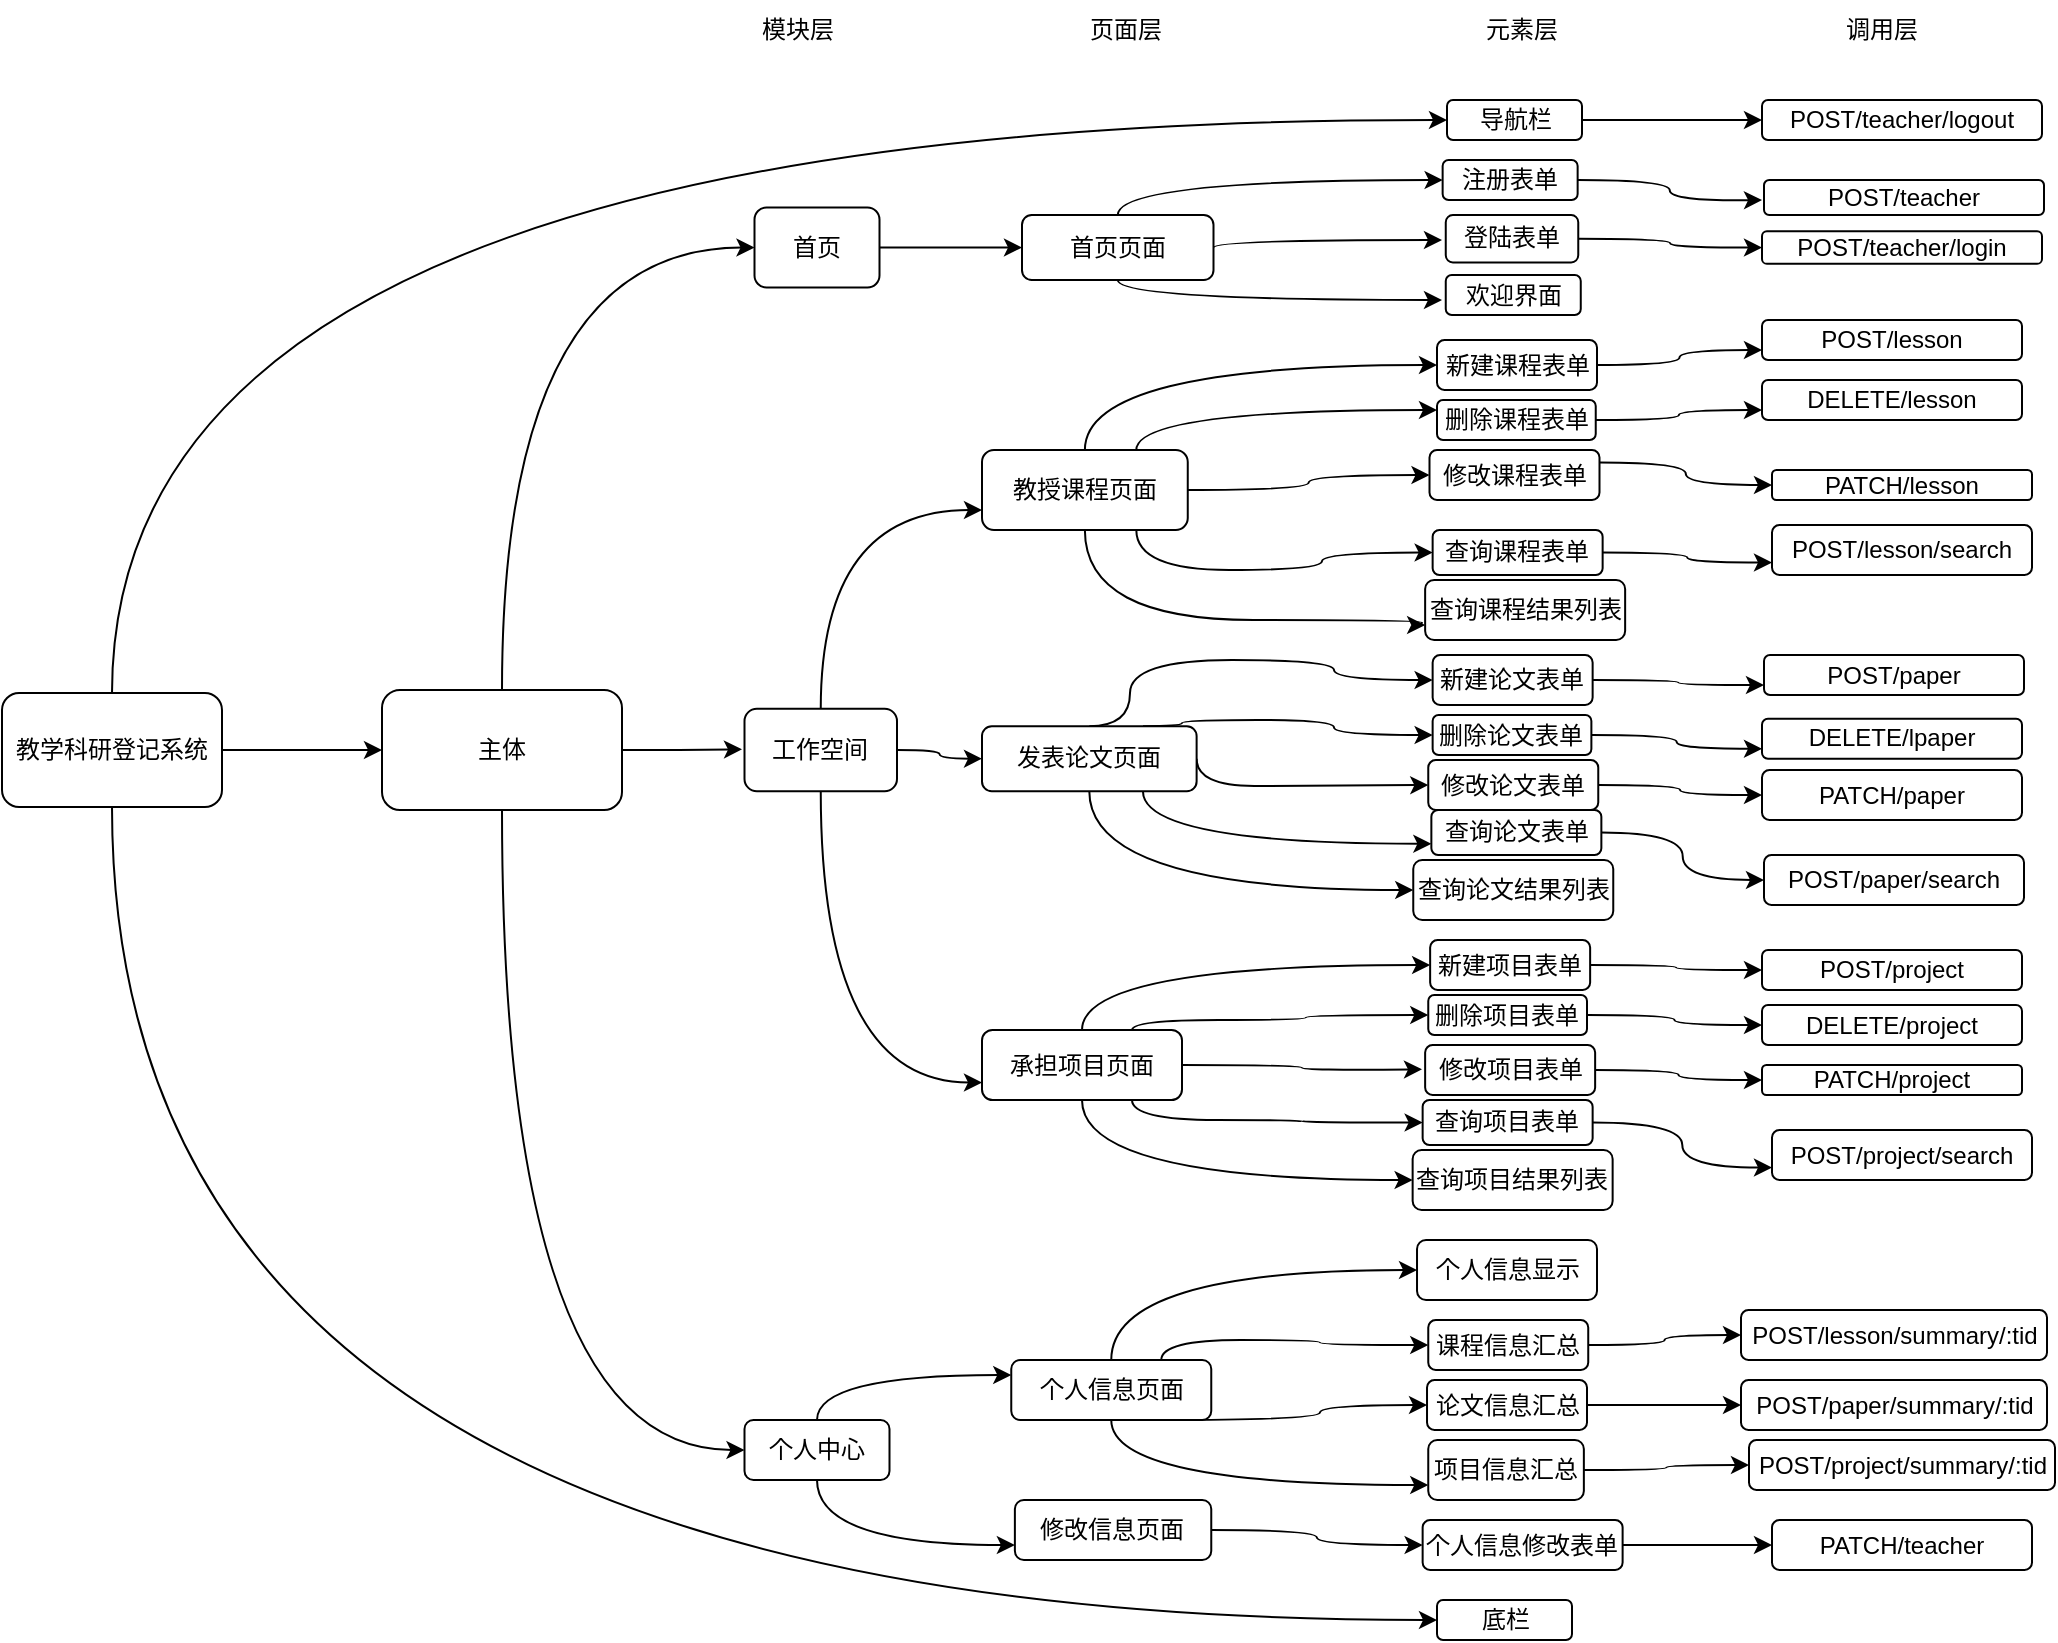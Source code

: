 <mxfile version="21.5.2" type="device">
  <diagram name="第 1 页" id="Fs6ySfdYRnOQusRv8BuP">
    <mxGraphModel dx="2316" dy="794" grid="1" gridSize="10" guides="1" tooltips="1" connect="1" arrows="1" fold="1" page="1" pageScale="1" pageWidth="827" pageHeight="1169" math="0" shadow="0">
      <root>
        <mxCell id="0" />
        <mxCell id="1" parent="0" />
        <mxCell id="plJcMNRpf6sVQVYFQnrF-108" style="edgeStyle=orthogonalEdgeStyle;orthogonalLoop=1;jettySize=auto;html=1;entryX=0;entryY=0.5;entryDx=0;entryDy=0;curved=1;" edge="1" parent="1" source="plJcMNRpf6sVQVYFQnrF-1" target="plJcMNRpf6sVQVYFQnrF-10">
          <mxGeometry relative="1" as="geometry">
            <Array as="points">
              <mxPoint x="70" y="144" />
            </Array>
          </mxGeometry>
        </mxCell>
        <mxCell id="plJcMNRpf6sVQVYFQnrF-110" style="edgeStyle=orthogonalEdgeStyle;orthogonalLoop=1;jettySize=auto;html=1;exitX=0.5;exitY=1;exitDx=0;exitDy=0;entryX=0;entryY=0.5;entryDx=0;entryDy=0;curved=1;" edge="1" parent="1" source="plJcMNRpf6sVQVYFQnrF-1" target="plJcMNRpf6sVQVYFQnrF-11">
          <mxGeometry relative="1" as="geometry" />
        </mxCell>
        <mxCell id="plJcMNRpf6sVQVYFQnrF-112" style="edgeStyle=orthogonalEdgeStyle;orthogonalLoop=1;jettySize=auto;html=1;exitX=1;exitY=0.5;exitDx=0;exitDy=0;curved=1;" edge="1" parent="1" source="plJcMNRpf6sVQVYFQnrF-1">
          <mxGeometry relative="1" as="geometry">
            <mxPoint x="190" y="394.667" as="targetPoint" />
          </mxGeometry>
        </mxCell>
        <mxCell id="plJcMNRpf6sVQVYFQnrF-1" value="主体" style="rounded=1;whiteSpace=wrap;html=1;" vertex="1" parent="1">
          <mxGeometry x="10" y="365" width="120" height="60" as="geometry" />
        </mxCell>
        <mxCell id="plJcMNRpf6sVQVYFQnrF-3" value="模块层" style="text;html=1;strokeColor=none;fillColor=none;align=center;verticalAlign=middle;whiteSpace=wrap;rounded=0;" vertex="1" parent="1">
          <mxGeometry x="187.5" y="20" width="60" height="30" as="geometry" />
        </mxCell>
        <mxCell id="plJcMNRpf6sVQVYFQnrF-5" value="页面层" style="text;html=1;strokeColor=none;fillColor=none;align=center;verticalAlign=middle;whiteSpace=wrap;rounded=0;" vertex="1" parent="1">
          <mxGeometry x="332.31" y="20" width="100" height="30" as="geometry" />
        </mxCell>
        <mxCell id="plJcMNRpf6sVQVYFQnrF-7" value="元素层" style="text;html=1;strokeColor=none;fillColor=none;align=center;verticalAlign=middle;whiteSpace=wrap;rounded=0;" vertex="1" parent="1">
          <mxGeometry x="550" y="20" width="60" height="30" as="geometry" />
        </mxCell>
        <mxCell id="plJcMNRpf6sVQVYFQnrF-9" value="调用层" style="text;html=1;strokeColor=none;fillColor=none;align=center;verticalAlign=middle;whiteSpace=wrap;rounded=0;" vertex="1" parent="1">
          <mxGeometry x="730" y="20" width="60" height="30" as="geometry" />
        </mxCell>
        <mxCell id="plJcMNRpf6sVQVYFQnrF-113" style="edgeStyle=orthogonalEdgeStyle;orthogonalLoop=1;jettySize=auto;html=1;exitX=1;exitY=0.5;exitDx=0;exitDy=0;entryX=0;entryY=0.5;entryDx=0;entryDy=0;curved=1;" edge="1" parent="1" source="plJcMNRpf6sVQVYFQnrF-10" target="plJcMNRpf6sVQVYFQnrF-13">
          <mxGeometry relative="1" as="geometry" />
        </mxCell>
        <mxCell id="plJcMNRpf6sVQVYFQnrF-10" value="首页" style="rounded=1;whiteSpace=wrap;html=1;" vertex="1" parent="1">
          <mxGeometry x="196.25" y="123.75" width="62.5" height="40" as="geometry" />
        </mxCell>
        <mxCell id="plJcMNRpf6sVQVYFQnrF-118" style="edgeStyle=orthogonalEdgeStyle;orthogonalLoop=1;jettySize=auto;html=1;exitX=0.5;exitY=1;exitDx=0;exitDy=0;entryX=0;entryY=0.75;entryDx=0;entryDy=0;curved=1;" edge="1" parent="1" source="plJcMNRpf6sVQVYFQnrF-11" target="plJcMNRpf6sVQVYFQnrF-19">
          <mxGeometry relative="1" as="geometry" />
        </mxCell>
        <mxCell id="plJcMNRpf6sVQVYFQnrF-119" style="edgeStyle=orthogonalEdgeStyle;orthogonalLoop=1;jettySize=auto;html=1;exitX=0.5;exitY=0;exitDx=0;exitDy=0;entryX=0;entryY=0.25;entryDx=0;entryDy=0;curved=1;" edge="1" parent="1" source="plJcMNRpf6sVQVYFQnrF-11" target="plJcMNRpf6sVQVYFQnrF-18">
          <mxGeometry relative="1" as="geometry">
            <mxPoint x="227.167" y="700" as="targetPoint" />
          </mxGeometry>
        </mxCell>
        <mxCell id="plJcMNRpf6sVQVYFQnrF-11" value="个人中心" style="rounded=1;whiteSpace=wrap;html=1;" vertex="1" parent="1">
          <mxGeometry x="191.25" y="730" width="72.5" height="30" as="geometry" />
        </mxCell>
        <mxCell id="plJcMNRpf6sVQVYFQnrF-114" style="edgeStyle=orthogonalEdgeStyle;orthogonalLoop=1;jettySize=auto;html=1;exitX=0.5;exitY=0;exitDx=0;exitDy=0;entryX=0;entryY=0.75;entryDx=0;entryDy=0;curved=1;" edge="1" parent="1" source="plJcMNRpf6sVQVYFQnrF-12" target="plJcMNRpf6sVQVYFQnrF-14">
          <mxGeometry relative="1" as="geometry" />
        </mxCell>
        <mxCell id="plJcMNRpf6sVQVYFQnrF-115" style="edgeStyle=orthogonalEdgeStyle;orthogonalLoop=1;jettySize=auto;html=1;exitX=1;exitY=0.5;exitDx=0;exitDy=0;curved=1;" edge="1" parent="1" source="plJcMNRpf6sVQVYFQnrF-12" target="plJcMNRpf6sVQVYFQnrF-15">
          <mxGeometry relative="1" as="geometry" />
        </mxCell>
        <mxCell id="plJcMNRpf6sVQVYFQnrF-116" style="edgeStyle=orthogonalEdgeStyle;orthogonalLoop=1;jettySize=auto;html=1;exitX=0.5;exitY=1;exitDx=0;exitDy=0;entryX=0;entryY=0.75;entryDx=0;entryDy=0;curved=1;" edge="1" parent="1" source="plJcMNRpf6sVQVYFQnrF-12" target="plJcMNRpf6sVQVYFQnrF-16">
          <mxGeometry relative="1" as="geometry" />
        </mxCell>
        <mxCell id="plJcMNRpf6sVQVYFQnrF-12" value="工作空间" style="rounded=1;whiteSpace=wrap;html=1;" vertex="1" parent="1">
          <mxGeometry x="191.25" y="374.38" width="76.25" height="41.25" as="geometry" />
        </mxCell>
        <mxCell id="plJcMNRpf6sVQVYFQnrF-125" style="edgeStyle=orthogonalEdgeStyle;orthogonalLoop=1;jettySize=auto;html=1;exitX=0.5;exitY=0;exitDx=0;exitDy=0;entryX=0;entryY=0.5;entryDx=0;entryDy=0;curved=1;" edge="1" parent="1" source="plJcMNRpf6sVQVYFQnrF-13" target="plJcMNRpf6sVQVYFQnrF-24">
          <mxGeometry relative="1" as="geometry">
            <Array as="points">
              <mxPoint x="378" y="110" />
            </Array>
          </mxGeometry>
        </mxCell>
        <mxCell id="plJcMNRpf6sVQVYFQnrF-126" style="edgeStyle=orthogonalEdgeStyle;orthogonalLoop=1;jettySize=auto;html=1;exitX=1;exitY=0.5;exitDx=0;exitDy=0;curved=1;" edge="1" parent="1" source="plJcMNRpf6sVQVYFQnrF-13">
          <mxGeometry relative="1" as="geometry">
            <mxPoint x="540" y="140" as="targetPoint" />
            <Array as="points">
              <mxPoint x="426" y="140" />
            </Array>
          </mxGeometry>
        </mxCell>
        <mxCell id="plJcMNRpf6sVQVYFQnrF-127" style="edgeStyle=orthogonalEdgeStyle;orthogonalLoop=1;jettySize=auto;html=1;exitX=0.5;exitY=1;exitDx=0;exitDy=0;curved=1;" edge="1" parent="1" source="plJcMNRpf6sVQVYFQnrF-13">
          <mxGeometry relative="1" as="geometry">
            <mxPoint x="540" y="170" as="targetPoint" />
            <Array as="points">
              <mxPoint x="378" y="170" />
            </Array>
          </mxGeometry>
        </mxCell>
        <mxCell id="plJcMNRpf6sVQVYFQnrF-13" value="&lt;div&gt;首页页面&lt;/div&gt;" style="rounded=1;whiteSpace=wrap;html=1;" vertex="1" parent="1">
          <mxGeometry x="330.0" y="127.5" width="95.75" height="32.5" as="geometry" />
        </mxCell>
        <mxCell id="plJcMNRpf6sVQVYFQnrF-128" style="edgeStyle=orthogonalEdgeStyle;orthogonalLoop=1;jettySize=auto;html=1;exitX=0.5;exitY=0;exitDx=0;exitDy=0;entryX=0;entryY=0.5;entryDx=0;entryDy=0;curved=1;" edge="1" parent="1" source="plJcMNRpf6sVQVYFQnrF-14" target="plJcMNRpf6sVQVYFQnrF-22">
          <mxGeometry relative="1" as="geometry" />
        </mxCell>
        <mxCell id="plJcMNRpf6sVQVYFQnrF-129" style="edgeStyle=orthogonalEdgeStyle;orthogonalLoop=1;jettySize=auto;html=1;exitX=0.75;exitY=0;exitDx=0;exitDy=0;entryX=0;entryY=0.25;entryDx=0;entryDy=0;curved=1;" edge="1" parent="1" source="plJcMNRpf6sVQVYFQnrF-14" target="plJcMNRpf6sVQVYFQnrF-21">
          <mxGeometry relative="1" as="geometry" />
        </mxCell>
        <mxCell id="plJcMNRpf6sVQVYFQnrF-130" style="edgeStyle=orthogonalEdgeStyle;orthogonalLoop=1;jettySize=auto;html=1;exitX=1;exitY=0.5;exitDx=0;exitDy=0;entryX=0;entryY=0.5;entryDx=0;entryDy=0;curved=1;" edge="1" parent="1" source="plJcMNRpf6sVQVYFQnrF-14" target="plJcMNRpf6sVQVYFQnrF-27">
          <mxGeometry relative="1" as="geometry" />
        </mxCell>
        <mxCell id="plJcMNRpf6sVQVYFQnrF-131" style="edgeStyle=orthogonalEdgeStyle;orthogonalLoop=1;jettySize=auto;html=1;exitX=0.5;exitY=1;exitDx=0;exitDy=0;entryX=0;entryY=0.75;entryDx=0;entryDy=0;curved=1;" edge="1" parent="1" source="plJcMNRpf6sVQVYFQnrF-14" target="plJcMNRpf6sVQVYFQnrF-29">
          <mxGeometry relative="1" as="geometry">
            <Array as="points">
              <mxPoint x="361" y="330" />
              <mxPoint x="530" y="330" />
            </Array>
          </mxGeometry>
        </mxCell>
        <mxCell id="plJcMNRpf6sVQVYFQnrF-132" style="edgeStyle=orthogonalEdgeStyle;orthogonalLoop=1;jettySize=auto;html=1;exitX=0.75;exitY=1;exitDx=0;exitDy=0;entryX=0;entryY=0.5;entryDx=0;entryDy=0;curved=1;" edge="1" parent="1" source="plJcMNRpf6sVQVYFQnrF-14" target="plJcMNRpf6sVQVYFQnrF-28">
          <mxGeometry relative="1" as="geometry">
            <Array as="points">
              <mxPoint x="387" y="305" />
              <mxPoint x="480" y="305" />
              <mxPoint x="480" y="296" />
            </Array>
          </mxGeometry>
        </mxCell>
        <mxCell id="plJcMNRpf6sVQVYFQnrF-14" value="教授课程页面" style="rounded=1;whiteSpace=wrap;html=1;" vertex="1" parent="1">
          <mxGeometry x="310" y="245" width="102.88" height="40" as="geometry" />
        </mxCell>
        <mxCell id="plJcMNRpf6sVQVYFQnrF-133" style="edgeStyle=orthogonalEdgeStyle;orthogonalLoop=1;jettySize=auto;html=1;exitX=0.5;exitY=0;exitDx=0;exitDy=0;entryX=0;entryY=0.5;entryDx=0;entryDy=0;curved=1;" edge="1" parent="1" source="plJcMNRpf6sVQVYFQnrF-15" target="plJcMNRpf6sVQVYFQnrF-68">
          <mxGeometry relative="1" as="geometry">
            <Array as="points">
              <mxPoint x="384" y="383" />
              <mxPoint x="384" y="350" />
              <mxPoint x="486" y="350" />
              <mxPoint x="486" y="360" />
            </Array>
          </mxGeometry>
        </mxCell>
        <mxCell id="plJcMNRpf6sVQVYFQnrF-134" style="edgeStyle=orthogonalEdgeStyle;orthogonalLoop=1;jettySize=auto;html=1;exitX=0.5;exitY=1;exitDx=0;exitDy=0;entryX=0;entryY=0.5;entryDx=0;entryDy=0;curved=1;" edge="1" parent="1" source="plJcMNRpf6sVQVYFQnrF-15" target="plJcMNRpf6sVQVYFQnrF-78">
          <mxGeometry relative="1" as="geometry" />
        </mxCell>
        <mxCell id="plJcMNRpf6sVQVYFQnrF-135" style="edgeStyle=orthogonalEdgeStyle;orthogonalLoop=1;jettySize=auto;html=1;exitX=0.75;exitY=1;exitDx=0;exitDy=0;entryX=0;entryY=0.75;entryDx=0;entryDy=0;curved=1;" edge="1" parent="1" source="plJcMNRpf6sVQVYFQnrF-15" target="plJcMNRpf6sVQVYFQnrF-74">
          <mxGeometry relative="1" as="geometry" />
        </mxCell>
        <mxCell id="plJcMNRpf6sVQVYFQnrF-136" style="edgeStyle=orthogonalEdgeStyle;orthogonalLoop=1;jettySize=auto;html=1;exitX=1;exitY=0.5;exitDx=0;exitDy=0;entryX=0;entryY=0.5;entryDx=0;entryDy=0;curved=1;" edge="1" parent="1" source="plJcMNRpf6sVQVYFQnrF-15" target="plJcMNRpf6sVQVYFQnrF-71">
          <mxGeometry relative="1" as="geometry">
            <Array as="points">
              <mxPoint x="417" y="413" />
              <mxPoint x="475" y="413" />
            </Array>
          </mxGeometry>
        </mxCell>
        <mxCell id="plJcMNRpf6sVQVYFQnrF-137" style="edgeStyle=orthogonalEdgeStyle;orthogonalLoop=1;jettySize=auto;html=1;exitX=0.75;exitY=0;exitDx=0;exitDy=0;entryX=0;entryY=0.5;entryDx=0;entryDy=0;curved=1;" edge="1" parent="1" source="plJcMNRpf6sVQVYFQnrF-15" target="plJcMNRpf6sVQVYFQnrF-69">
          <mxGeometry relative="1" as="geometry">
            <Array as="points">
              <mxPoint x="410" y="383" />
              <mxPoint x="410" y="380" />
              <mxPoint x="486" y="380" />
              <mxPoint x="486" y="388" />
            </Array>
          </mxGeometry>
        </mxCell>
        <mxCell id="plJcMNRpf6sVQVYFQnrF-15" value="发表论文页面" style="rounded=1;whiteSpace=wrap;html=1;" vertex="1" parent="1">
          <mxGeometry x="310" y="383.13" width="107.31" height="32.5" as="geometry" />
        </mxCell>
        <mxCell id="plJcMNRpf6sVQVYFQnrF-138" style="edgeStyle=orthogonalEdgeStyle;orthogonalLoop=1;jettySize=auto;html=1;exitX=0.5;exitY=0;exitDx=0;exitDy=0;entryX=0;entryY=0.5;entryDx=0;entryDy=0;curved=1;" edge="1" parent="1" source="plJcMNRpf6sVQVYFQnrF-16" target="plJcMNRpf6sVQVYFQnrF-67">
          <mxGeometry relative="1" as="geometry" />
        </mxCell>
        <mxCell id="plJcMNRpf6sVQVYFQnrF-139" style="edgeStyle=orthogonalEdgeStyle;orthogonalLoop=1;jettySize=auto;html=1;exitX=0.75;exitY=0;exitDx=0;exitDy=0;entryX=0;entryY=0.5;entryDx=0;entryDy=0;curved=1;" edge="1" parent="1" source="plJcMNRpf6sVQVYFQnrF-16" target="plJcMNRpf6sVQVYFQnrF-70">
          <mxGeometry relative="1" as="geometry">
            <Array as="points">
              <mxPoint x="385" y="530" />
              <mxPoint x="472" y="530" />
              <mxPoint x="472" y="528" />
            </Array>
          </mxGeometry>
        </mxCell>
        <mxCell id="plJcMNRpf6sVQVYFQnrF-140" style="edgeStyle=orthogonalEdgeStyle;orthogonalLoop=1;jettySize=auto;html=1;exitX=1;exitY=0.5;exitDx=0;exitDy=0;curved=1;" edge="1" parent="1" source="plJcMNRpf6sVQVYFQnrF-16">
          <mxGeometry relative="1" as="geometry">
            <mxPoint x="530" y="554.667" as="targetPoint" />
          </mxGeometry>
        </mxCell>
        <mxCell id="plJcMNRpf6sVQVYFQnrF-141" style="edgeStyle=orthogonalEdgeStyle;orthogonalLoop=1;jettySize=auto;html=1;exitX=0.75;exitY=1;exitDx=0;exitDy=0;entryX=0;entryY=0.5;entryDx=0;entryDy=0;curved=1;" edge="1" parent="1" source="plJcMNRpf6sVQVYFQnrF-16" target="plJcMNRpf6sVQVYFQnrF-73">
          <mxGeometry relative="1" as="geometry">
            <Array as="points">
              <mxPoint x="385" y="580" />
              <mxPoint x="470" y="580" />
              <mxPoint x="470" y="581" />
            </Array>
          </mxGeometry>
        </mxCell>
        <mxCell id="plJcMNRpf6sVQVYFQnrF-142" style="edgeStyle=orthogonalEdgeStyle;orthogonalLoop=1;jettySize=auto;html=1;exitX=0.5;exitY=1;exitDx=0;exitDy=0;entryX=0;entryY=0.5;entryDx=0;entryDy=0;curved=1;" edge="1" parent="1" source="plJcMNRpf6sVQVYFQnrF-16" target="plJcMNRpf6sVQVYFQnrF-77">
          <mxGeometry relative="1" as="geometry" />
        </mxCell>
        <mxCell id="plJcMNRpf6sVQVYFQnrF-16" value="承担项目页面" style="rounded=1;whiteSpace=wrap;html=1;" vertex="1" parent="1">
          <mxGeometry x="310" y="535" width="100" height="35" as="geometry" />
        </mxCell>
        <mxCell id="plJcMNRpf6sVQVYFQnrF-143" style="edgeStyle=orthogonalEdgeStyle;orthogonalLoop=1;jettySize=auto;html=1;exitX=0.5;exitY=0;exitDx=0;exitDy=0;entryX=0;entryY=0.5;entryDx=0;entryDy=0;curved=1;" edge="1" parent="1" source="plJcMNRpf6sVQVYFQnrF-18" target="plJcMNRpf6sVQVYFQnrF-85">
          <mxGeometry relative="1" as="geometry" />
        </mxCell>
        <mxCell id="plJcMNRpf6sVQVYFQnrF-144" style="edgeStyle=orthogonalEdgeStyle;orthogonalLoop=1;jettySize=auto;html=1;exitX=0.75;exitY=0;exitDx=0;exitDy=0;entryX=0;entryY=0.5;entryDx=0;entryDy=0;curved=1;" edge="1" parent="1" source="plJcMNRpf6sVQVYFQnrF-18" target="plJcMNRpf6sVQVYFQnrF-84">
          <mxGeometry relative="1" as="geometry">
            <Array as="points">
              <mxPoint x="400" y="690" />
              <mxPoint x="479" y="690" />
              <mxPoint x="479" y="693" />
            </Array>
          </mxGeometry>
        </mxCell>
        <mxCell id="plJcMNRpf6sVQVYFQnrF-145" style="edgeStyle=orthogonalEdgeStyle;orthogonalLoop=1;jettySize=auto;html=1;exitX=0.75;exitY=1;exitDx=0;exitDy=0;entryX=0;entryY=0.5;entryDx=0;entryDy=0;curved=1;" edge="1" parent="1" source="plJcMNRpf6sVQVYFQnrF-18" target="plJcMNRpf6sVQVYFQnrF-91">
          <mxGeometry relative="1" as="geometry">
            <Array as="points">
              <mxPoint x="479" y="730" />
              <mxPoint x="479" y="723" />
            </Array>
          </mxGeometry>
        </mxCell>
        <mxCell id="plJcMNRpf6sVQVYFQnrF-146" style="edgeStyle=orthogonalEdgeStyle;orthogonalLoop=1;jettySize=auto;html=1;exitX=0.5;exitY=1;exitDx=0;exitDy=0;entryX=0;entryY=0.75;entryDx=0;entryDy=0;curved=1;" edge="1" parent="1" source="plJcMNRpf6sVQVYFQnrF-18" target="plJcMNRpf6sVQVYFQnrF-92">
          <mxGeometry relative="1" as="geometry" />
        </mxCell>
        <mxCell id="plJcMNRpf6sVQVYFQnrF-18" value="个人信息页面" style="rounded=1;whiteSpace=wrap;html=1;" vertex="1" parent="1">
          <mxGeometry x="324.63" y="700" width="100" height="30" as="geometry" />
        </mxCell>
        <mxCell id="plJcMNRpf6sVQVYFQnrF-147" style="edgeStyle=orthogonalEdgeStyle;orthogonalLoop=1;jettySize=auto;html=1;exitX=1;exitY=0.5;exitDx=0;exitDy=0;entryX=0;entryY=0.5;entryDx=0;entryDy=0;curved=1;" edge="1" parent="1" source="plJcMNRpf6sVQVYFQnrF-19" target="plJcMNRpf6sVQVYFQnrF-26">
          <mxGeometry relative="1" as="geometry" />
        </mxCell>
        <mxCell id="plJcMNRpf6sVQVYFQnrF-19" value="修改信息页面" style="rounded=1;whiteSpace=wrap;html=1;" vertex="1" parent="1">
          <mxGeometry x="326.44" y="770" width="98.19" height="30" as="geometry" />
        </mxCell>
        <mxCell id="plJcMNRpf6sVQVYFQnrF-148" style="edgeStyle=orthogonalEdgeStyle;orthogonalLoop=1;jettySize=auto;html=1;exitX=1;exitY=0.5;exitDx=0;exitDy=0;entryX=0;entryY=0.5;entryDx=0;entryDy=0;curved=1;" edge="1" parent="1" source="plJcMNRpf6sVQVYFQnrF-20" target="plJcMNRpf6sVQVYFQnrF-43">
          <mxGeometry relative="1" as="geometry" />
        </mxCell>
        <mxCell id="plJcMNRpf6sVQVYFQnrF-20" value="导航栏" style="rounded=1;whiteSpace=wrap;html=1;" vertex="1" parent="1">
          <mxGeometry x="542.5" y="70" width="67.5" height="20" as="geometry" />
        </mxCell>
        <mxCell id="plJcMNRpf6sVQVYFQnrF-152" style="edgeStyle=orthogonalEdgeStyle;orthogonalLoop=1;jettySize=auto;html=1;exitX=1;exitY=0.5;exitDx=0;exitDy=0;entryX=0;entryY=0.75;entryDx=0;entryDy=0;curved=1;" edge="1" parent="1" source="plJcMNRpf6sVQVYFQnrF-21" target="plJcMNRpf6sVQVYFQnrF-47">
          <mxGeometry relative="1" as="geometry" />
        </mxCell>
        <mxCell id="plJcMNRpf6sVQVYFQnrF-21" value="删除课程表单" style="rounded=1;whiteSpace=wrap;html=1;" vertex="1" parent="1">
          <mxGeometry x="537.5" y="220" width="79.37" height="20" as="geometry" />
        </mxCell>
        <mxCell id="plJcMNRpf6sVQVYFQnrF-151" style="edgeStyle=orthogonalEdgeStyle;orthogonalLoop=1;jettySize=auto;html=1;exitX=1;exitY=0.5;exitDx=0;exitDy=0;entryX=0;entryY=0.75;entryDx=0;entryDy=0;curved=1;" edge="1" parent="1" source="plJcMNRpf6sVQVYFQnrF-22" target="plJcMNRpf6sVQVYFQnrF-38">
          <mxGeometry relative="1" as="geometry" />
        </mxCell>
        <mxCell id="plJcMNRpf6sVQVYFQnrF-22" value="新建课程表单" style="rounded=1;whiteSpace=wrap;html=1;" vertex="1" parent="1">
          <mxGeometry x="537.5" y="190" width="80" height="25" as="geometry" />
        </mxCell>
        <mxCell id="plJcMNRpf6sVQVYFQnrF-23" value="欢迎界面" style="rounded=1;whiteSpace=wrap;html=1;" vertex="1" parent="1">
          <mxGeometry x="541.88" y="157.5" width="67.5" height="20" as="geometry" />
        </mxCell>
        <mxCell id="plJcMNRpf6sVQVYFQnrF-149" style="edgeStyle=orthogonalEdgeStyle;orthogonalLoop=1;jettySize=auto;html=1;exitX=1;exitY=0.5;exitDx=0;exitDy=0;curved=1;" edge="1" parent="1" source="plJcMNRpf6sVQVYFQnrF-24">
          <mxGeometry relative="1" as="geometry">
            <mxPoint x="700" y="120" as="targetPoint" />
          </mxGeometry>
        </mxCell>
        <mxCell id="plJcMNRpf6sVQVYFQnrF-24" value="注册表单" style="rounded=1;whiteSpace=wrap;html=1;" vertex="1" parent="1">
          <mxGeometry x="540.32" y="100" width="67.5" height="20" as="geometry" />
        </mxCell>
        <mxCell id="plJcMNRpf6sVQVYFQnrF-150" style="edgeStyle=orthogonalEdgeStyle;orthogonalLoop=1;jettySize=auto;html=1;exitX=1;exitY=0.5;exitDx=0;exitDy=0;entryX=0;entryY=0.5;entryDx=0;entryDy=0;curved=1;" edge="1" parent="1" source="plJcMNRpf6sVQVYFQnrF-25" target="plJcMNRpf6sVQVYFQnrF-37">
          <mxGeometry relative="1" as="geometry" />
        </mxCell>
        <mxCell id="plJcMNRpf6sVQVYFQnrF-25" value="登陆表单" style="rounded=1;whiteSpace=wrap;html=1;" vertex="1" parent="1">
          <mxGeometry x="541.88" y="127.5" width="66.25" height="23.75" as="geometry" />
        </mxCell>
        <mxCell id="plJcMNRpf6sVQVYFQnrF-168" style="edgeStyle=orthogonalEdgeStyle;orthogonalLoop=1;jettySize=auto;html=1;exitX=1;exitY=0.5;exitDx=0;exitDy=0;entryX=0;entryY=0.5;entryDx=0;entryDy=0;curved=1;" edge="1" parent="1" source="plJcMNRpf6sVQVYFQnrF-26" target="plJcMNRpf6sVQVYFQnrF-105">
          <mxGeometry relative="1" as="geometry" />
        </mxCell>
        <mxCell id="plJcMNRpf6sVQVYFQnrF-26" value="个人信息修改表单" style="rounded=1;whiteSpace=wrap;html=1;" vertex="1" parent="1">
          <mxGeometry x="530.32" y="780" width="99.99" height="25" as="geometry" />
        </mxCell>
        <mxCell id="plJcMNRpf6sVQVYFQnrF-153" style="edgeStyle=orthogonalEdgeStyle;orthogonalLoop=1;jettySize=auto;html=1;exitX=1;exitY=0.25;exitDx=0;exitDy=0;entryX=0;entryY=0.5;entryDx=0;entryDy=0;curved=1;" edge="1" parent="1" source="plJcMNRpf6sVQVYFQnrF-27" target="plJcMNRpf6sVQVYFQnrF-48">
          <mxGeometry relative="1" as="geometry" />
        </mxCell>
        <mxCell id="plJcMNRpf6sVQVYFQnrF-27" value="修改课程表单" style="rounded=1;whiteSpace=wrap;html=1;" vertex="1" parent="1">
          <mxGeometry x="533.75" y="245" width="85" height="25" as="geometry" />
        </mxCell>
        <mxCell id="plJcMNRpf6sVQVYFQnrF-154" style="edgeStyle=orthogonalEdgeStyle;orthogonalLoop=1;jettySize=auto;html=1;exitX=1;exitY=0.5;exitDx=0;exitDy=0;entryX=0;entryY=0.75;entryDx=0;entryDy=0;curved=1;" edge="1" parent="1" source="plJcMNRpf6sVQVYFQnrF-28" target="plJcMNRpf6sVQVYFQnrF-49">
          <mxGeometry relative="1" as="geometry" />
        </mxCell>
        <mxCell id="plJcMNRpf6sVQVYFQnrF-28" value="查询课程表单" style="rounded=1;whiteSpace=wrap;html=1;" vertex="1" parent="1">
          <mxGeometry x="535.32" y="285" width="85" height="22.5" as="geometry" />
        </mxCell>
        <mxCell id="plJcMNRpf6sVQVYFQnrF-29" value="查询课程结果列表" style="rounded=1;whiteSpace=wrap;html=1;" vertex="1" parent="1">
          <mxGeometry x="531.57" y="310" width="100" height="30" as="geometry" />
        </mxCell>
        <mxCell id="plJcMNRpf6sVQVYFQnrF-35" value="POST/teacher" style="rounded=1;whiteSpace=wrap;html=1;" vertex="1" parent="1">
          <mxGeometry x="701" y="110" width="140" height="17.5" as="geometry" />
        </mxCell>
        <mxCell id="plJcMNRpf6sVQVYFQnrF-37" value="POST/teacher/login" style="rounded=1;whiteSpace=wrap;html=1;" vertex="1" parent="1">
          <mxGeometry x="700" y="135.63" width="140" height="16.25" as="geometry" />
        </mxCell>
        <mxCell id="plJcMNRpf6sVQVYFQnrF-38" value="POST/lesson" style="rounded=1;whiteSpace=wrap;html=1;" vertex="1" parent="1">
          <mxGeometry x="700" y="180" width="130" height="20" as="geometry" />
        </mxCell>
        <mxCell id="plJcMNRpf6sVQVYFQnrF-43" value="POST/teacher/logout" style="rounded=1;whiteSpace=wrap;html=1;" vertex="1" parent="1">
          <mxGeometry x="700" y="70" width="140" height="20" as="geometry" />
        </mxCell>
        <mxCell id="plJcMNRpf6sVQVYFQnrF-47" value="DELETE/lesson" style="rounded=1;whiteSpace=wrap;html=1;" vertex="1" parent="1">
          <mxGeometry x="700" y="210" width="130" height="20" as="geometry" />
        </mxCell>
        <mxCell id="plJcMNRpf6sVQVYFQnrF-48" value="PATCH/lesson" style="rounded=1;whiteSpace=wrap;html=1;" vertex="1" parent="1">
          <mxGeometry x="705" y="255" width="130" height="15" as="geometry" />
        </mxCell>
        <mxCell id="plJcMNRpf6sVQVYFQnrF-49" value="POST/lesson/search" style="rounded=1;whiteSpace=wrap;html=1;" vertex="1" parent="1">
          <mxGeometry x="705" y="282.5" width="130" height="25" as="geometry" />
        </mxCell>
        <mxCell id="plJcMNRpf6sVQVYFQnrF-161" style="edgeStyle=orthogonalEdgeStyle;orthogonalLoop=1;jettySize=auto;html=1;exitX=1;exitY=0.5;exitDx=0;exitDy=0;entryX=0;entryY=0.5;entryDx=0;entryDy=0;curved=1;" edge="1" parent="1" source="plJcMNRpf6sVQVYFQnrF-67" target="plJcMNRpf6sVQVYFQnrF-94">
          <mxGeometry relative="1" as="geometry" />
        </mxCell>
        <mxCell id="plJcMNRpf6sVQVYFQnrF-67" value="新建项目表单" style="rounded=1;whiteSpace=wrap;html=1;" vertex="1" parent="1">
          <mxGeometry x="534.07" y="490" width="80" height="25" as="geometry" />
        </mxCell>
        <mxCell id="plJcMNRpf6sVQVYFQnrF-156" style="edgeStyle=orthogonalEdgeStyle;orthogonalLoop=1;jettySize=auto;html=1;exitX=1;exitY=0.5;exitDx=0;exitDy=0;entryX=0;entryY=0.75;entryDx=0;entryDy=0;curved=1;" edge="1" parent="1" source="plJcMNRpf6sVQVYFQnrF-68" target="plJcMNRpf6sVQVYFQnrF-95">
          <mxGeometry relative="1" as="geometry" />
        </mxCell>
        <mxCell id="plJcMNRpf6sVQVYFQnrF-68" value="新建论文表单" style="rounded=1;whiteSpace=wrap;html=1;" vertex="1" parent="1">
          <mxGeometry x="535.32" y="347.5" width="80" height="25" as="geometry" />
        </mxCell>
        <mxCell id="plJcMNRpf6sVQVYFQnrF-157" style="edgeStyle=orthogonalEdgeStyle;orthogonalLoop=1;jettySize=auto;html=1;exitX=1;exitY=0.5;exitDx=0;exitDy=0;entryX=0;entryY=0.75;entryDx=0;entryDy=0;curved=1;" edge="1" parent="1" source="plJcMNRpf6sVQVYFQnrF-69" target="plJcMNRpf6sVQVYFQnrF-96">
          <mxGeometry relative="1" as="geometry" />
        </mxCell>
        <mxCell id="plJcMNRpf6sVQVYFQnrF-69" value="删除论文表单" style="rounded=1;whiteSpace=wrap;html=1;" vertex="1" parent="1">
          <mxGeometry x="535.32" y="377.5" width="79.37" height="20" as="geometry" />
        </mxCell>
        <mxCell id="plJcMNRpf6sVQVYFQnrF-162" style="edgeStyle=orthogonalEdgeStyle;orthogonalLoop=1;jettySize=auto;html=1;exitX=1;exitY=0.5;exitDx=0;exitDy=0;entryX=0;entryY=0.5;entryDx=0;entryDy=0;curved=1;" edge="1" parent="1" source="plJcMNRpf6sVQVYFQnrF-70" target="plJcMNRpf6sVQVYFQnrF-97">
          <mxGeometry relative="1" as="geometry" />
        </mxCell>
        <mxCell id="plJcMNRpf6sVQVYFQnrF-70" value="删除项目表单" style="rounded=1;whiteSpace=wrap;html=1;" vertex="1" parent="1">
          <mxGeometry x="533.13" y="517.5" width="79.37" height="20" as="geometry" />
        </mxCell>
        <mxCell id="plJcMNRpf6sVQVYFQnrF-158" style="edgeStyle=orthogonalEdgeStyle;orthogonalLoop=1;jettySize=auto;html=1;exitX=1;exitY=0.5;exitDx=0;exitDy=0;entryX=0;entryY=0.5;entryDx=0;entryDy=0;curved=1;" edge="1" parent="1" source="plJcMNRpf6sVQVYFQnrF-71" target="plJcMNRpf6sVQVYFQnrF-99">
          <mxGeometry relative="1" as="geometry" />
        </mxCell>
        <mxCell id="plJcMNRpf6sVQVYFQnrF-71" value="修改论文表单" style="rounded=1;whiteSpace=wrap;html=1;" vertex="1" parent="1">
          <mxGeometry x="533.13" y="400" width="85" height="25" as="geometry" />
        </mxCell>
        <mxCell id="plJcMNRpf6sVQVYFQnrF-163" style="edgeStyle=orthogonalEdgeStyle;orthogonalLoop=1;jettySize=auto;html=1;exitX=1;exitY=0.5;exitDx=0;exitDy=0;entryX=0;entryY=0.5;entryDx=0;entryDy=0;curved=1;" edge="1" parent="1" source="plJcMNRpf6sVQVYFQnrF-72" target="plJcMNRpf6sVQVYFQnrF-98">
          <mxGeometry relative="1" as="geometry" />
        </mxCell>
        <mxCell id="plJcMNRpf6sVQVYFQnrF-72" value="修改项目表单" style="rounded=1;whiteSpace=wrap;html=1;" vertex="1" parent="1">
          <mxGeometry x="531.57" y="542.5" width="85" height="25" as="geometry" />
        </mxCell>
        <mxCell id="plJcMNRpf6sVQVYFQnrF-164" style="edgeStyle=orthogonalEdgeStyle;orthogonalLoop=1;jettySize=auto;html=1;exitX=1;exitY=0.5;exitDx=0;exitDy=0;entryX=0;entryY=0.75;entryDx=0;entryDy=0;curved=1;" edge="1" parent="1" source="plJcMNRpf6sVQVYFQnrF-73" target="plJcMNRpf6sVQVYFQnrF-100">
          <mxGeometry relative="1" as="geometry" />
        </mxCell>
        <mxCell id="plJcMNRpf6sVQVYFQnrF-73" value="查询项目表单" style="rounded=1;whiteSpace=wrap;html=1;" vertex="1" parent="1">
          <mxGeometry x="530.32" y="570" width="85" height="22.5" as="geometry" />
        </mxCell>
        <mxCell id="plJcMNRpf6sVQVYFQnrF-160" style="edgeStyle=orthogonalEdgeStyle;orthogonalLoop=1;jettySize=auto;html=1;exitX=1;exitY=0.5;exitDx=0;exitDy=0;entryX=0;entryY=0.5;entryDx=0;entryDy=0;curved=1;" edge="1" parent="1" source="plJcMNRpf6sVQVYFQnrF-74" target="plJcMNRpf6sVQVYFQnrF-101">
          <mxGeometry relative="1" as="geometry" />
        </mxCell>
        <mxCell id="plJcMNRpf6sVQVYFQnrF-74" value="查询论文表单" style="rounded=1;whiteSpace=wrap;html=1;" vertex="1" parent="1">
          <mxGeometry x="534.68" y="425" width="85" height="22.5" as="geometry" />
        </mxCell>
        <mxCell id="plJcMNRpf6sVQVYFQnrF-77" value="查询项目结果列表" style="rounded=1;whiteSpace=wrap;html=1;" vertex="1" parent="1">
          <mxGeometry x="525.32" y="595" width="100" height="30" as="geometry" />
        </mxCell>
        <mxCell id="plJcMNRpf6sVQVYFQnrF-78" value="查询论文结果列表" style="rounded=1;whiteSpace=wrap;html=1;" vertex="1" parent="1">
          <mxGeometry x="525.63" y="450" width="100" height="30" as="geometry" />
        </mxCell>
        <mxCell id="plJcMNRpf6sVQVYFQnrF-165" style="edgeStyle=orthogonalEdgeStyle;orthogonalLoop=1;jettySize=auto;html=1;exitX=1;exitY=0.5;exitDx=0;exitDy=0;entryX=0;entryY=0.5;entryDx=0;entryDy=0;curved=1;" edge="1" parent="1" source="plJcMNRpf6sVQVYFQnrF-84" target="plJcMNRpf6sVQVYFQnrF-102">
          <mxGeometry relative="1" as="geometry" />
        </mxCell>
        <mxCell id="plJcMNRpf6sVQVYFQnrF-84" value="课程信息汇总" style="rounded=1;whiteSpace=wrap;html=1;" vertex="1" parent="1">
          <mxGeometry x="533.13" y="680" width="79.99" height="25" as="geometry" />
        </mxCell>
        <mxCell id="plJcMNRpf6sVQVYFQnrF-85" value="个人信息显示" style="rounded=1;whiteSpace=wrap;html=1;" vertex="1" parent="1">
          <mxGeometry x="527.51" y="640" width="89.99" height="30" as="geometry" />
        </mxCell>
        <mxCell id="plJcMNRpf6sVQVYFQnrF-166" style="edgeStyle=orthogonalEdgeStyle;orthogonalLoop=1;jettySize=auto;html=1;exitX=1;exitY=0.5;exitDx=0;exitDy=0;curved=1;" edge="1" parent="1" source="plJcMNRpf6sVQVYFQnrF-91" target="plJcMNRpf6sVQVYFQnrF-103">
          <mxGeometry relative="1" as="geometry" />
        </mxCell>
        <mxCell id="plJcMNRpf6sVQVYFQnrF-91" value="论文信息汇总" style="rounded=1;whiteSpace=wrap;html=1;" vertex="1" parent="1">
          <mxGeometry x="532.51" y="710" width="79.99" height="25" as="geometry" />
        </mxCell>
        <mxCell id="plJcMNRpf6sVQVYFQnrF-167" style="edgeStyle=orthogonalEdgeStyle;orthogonalLoop=1;jettySize=auto;html=1;exitX=1;exitY=0.5;exitDx=0;exitDy=0;curved=1;" edge="1" parent="1" source="plJcMNRpf6sVQVYFQnrF-92" target="plJcMNRpf6sVQVYFQnrF-104">
          <mxGeometry relative="1" as="geometry" />
        </mxCell>
        <mxCell id="plJcMNRpf6sVQVYFQnrF-92" value="项目信息汇总" style="rounded=1;whiteSpace=wrap;html=1;" vertex="1" parent="1">
          <mxGeometry x="533.13" y="740" width="77.8" height="30" as="geometry" />
        </mxCell>
        <mxCell id="plJcMNRpf6sVQVYFQnrF-94" value="POST/project" style="rounded=1;whiteSpace=wrap;html=1;" vertex="1" parent="1">
          <mxGeometry x="700" y="495" width="130" height="20" as="geometry" />
        </mxCell>
        <mxCell id="plJcMNRpf6sVQVYFQnrF-95" value="POST/paper" style="rounded=1;whiteSpace=wrap;html=1;" vertex="1" parent="1">
          <mxGeometry x="701" y="347.5" width="130" height="20" as="geometry" />
        </mxCell>
        <mxCell id="plJcMNRpf6sVQVYFQnrF-96" value="DELETE/lpaper" style="rounded=1;whiteSpace=wrap;html=1;" vertex="1" parent="1">
          <mxGeometry x="700" y="379.38" width="130" height="20" as="geometry" />
        </mxCell>
        <mxCell id="plJcMNRpf6sVQVYFQnrF-97" value="DELETE/project" style="rounded=1;whiteSpace=wrap;html=1;" vertex="1" parent="1">
          <mxGeometry x="700" y="522.5" width="130" height="20" as="geometry" />
        </mxCell>
        <mxCell id="plJcMNRpf6sVQVYFQnrF-98" value="PATCH/project" style="rounded=1;whiteSpace=wrap;html=1;" vertex="1" parent="1">
          <mxGeometry x="700" y="552.5" width="130" height="15" as="geometry" />
        </mxCell>
        <mxCell id="plJcMNRpf6sVQVYFQnrF-99" value="PATCH/paper" style="rounded=1;whiteSpace=wrap;html=1;" vertex="1" parent="1">
          <mxGeometry x="700" y="405" width="130" height="25" as="geometry" />
        </mxCell>
        <mxCell id="plJcMNRpf6sVQVYFQnrF-100" value="POST/project/search" style="rounded=1;whiteSpace=wrap;html=1;" vertex="1" parent="1">
          <mxGeometry x="705" y="585" width="130" height="25" as="geometry" />
        </mxCell>
        <mxCell id="plJcMNRpf6sVQVYFQnrF-101" value="POST/paper/search" style="rounded=1;whiteSpace=wrap;html=1;" vertex="1" parent="1">
          <mxGeometry x="701" y="447.5" width="130" height="25" as="geometry" />
        </mxCell>
        <mxCell id="plJcMNRpf6sVQVYFQnrF-102" value="POST/lesson/summary/:tid" style="rounded=1;whiteSpace=wrap;html=1;" vertex="1" parent="1">
          <mxGeometry x="689.5" y="675" width="153" height="25" as="geometry" />
        </mxCell>
        <mxCell id="plJcMNRpf6sVQVYFQnrF-103" value="POST/paper/summary/:tid" style="rounded=1;whiteSpace=wrap;html=1;" vertex="1" parent="1">
          <mxGeometry x="689.5" y="710" width="153" height="25" as="geometry" />
        </mxCell>
        <mxCell id="plJcMNRpf6sVQVYFQnrF-104" value="POST/project/summary/:tid" style="rounded=1;whiteSpace=wrap;html=1;" vertex="1" parent="1">
          <mxGeometry x="693.5" y="740" width="153" height="25" as="geometry" />
        </mxCell>
        <mxCell id="plJcMNRpf6sVQVYFQnrF-105" value="PATCH/teacher" style="rounded=1;whiteSpace=wrap;html=1;" vertex="1" parent="1">
          <mxGeometry x="705" y="780" width="130" height="25" as="geometry" />
        </mxCell>
        <mxCell id="plJcMNRpf6sVQVYFQnrF-121" style="edgeStyle=orthogonalEdgeStyle;orthogonalLoop=1;jettySize=auto;html=1;exitX=1;exitY=0.5;exitDx=0;exitDy=0;entryX=0;entryY=0.5;entryDx=0;entryDy=0;curved=1;" edge="1" parent="1" source="plJcMNRpf6sVQVYFQnrF-120" target="plJcMNRpf6sVQVYFQnrF-1">
          <mxGeometry relative="1" as="geometry" />
        </mxCell>
        <mxCell id="plJcMNRpf6sVQVYFQnrF-122" style="edgeStyle=orthogonalEdgeStyle;orthogonalLoop=1;jettySize=auto;html=1;exitX=0.5;exitY=0;exitDx=0;exitDy=0;entryX=0;entryY=0.5;entryDx=0;entryDy=0;curved=1;" edge="1" parent="1" source="plJcMNRpf6sVQVYFQnrF-120" target="plJcMNRpf6sVQVYFQnrF-20">
          <mxGeometry relative="1" as="geometry">
            <mxPoint x="-124.667" y="50" as="targetPoint" />
          </mxGeometry>
        </mxCell>
        <mxCell id="plJcMNRpf6sVQVYFQnrF-124" style="edgeStyle=orthogonalEdgeStyle;orthogonalLoop=1;jettySize=auto;html=1;exitX=0.5;exitY=1;exitDx=0;exitDy=0;entryX=0;entryY=0.5;entryDx=0;entryDy=0;curved=1;" edge="1" parent="1" source="plJcMNRpf6sVQVYFQnrF-120" target="plJcMNRpf6sVQVYFQnrF-123">
          <mxGeometry relative="1" as="geometry" />
        </mxCell>
        <mxCell id="plJcMNRpf6sVQVYFQnrF-120" value="教学科研登记系统" style="rounded=1;whiteSpace=wrap;html=1;" vertex="1" parent="1">
          <mxGeometry x="-180" y="366.5" width="110" height="57" as="geometry" />
        </mxCell>
        <mxCell id="plJcMNRpf6sVQVYFQnrF-123" value="底栏" style="rounded=1;whiteSpace=wrap;html=1;" vertex="1" parent="1">
          <mxGeometry x="537.5" y="820" width="67.5" height="20" as="geometry" />
        </mxCell>
      </root>
    </mxGraphModel>
  </diagram>
</mxfile>
